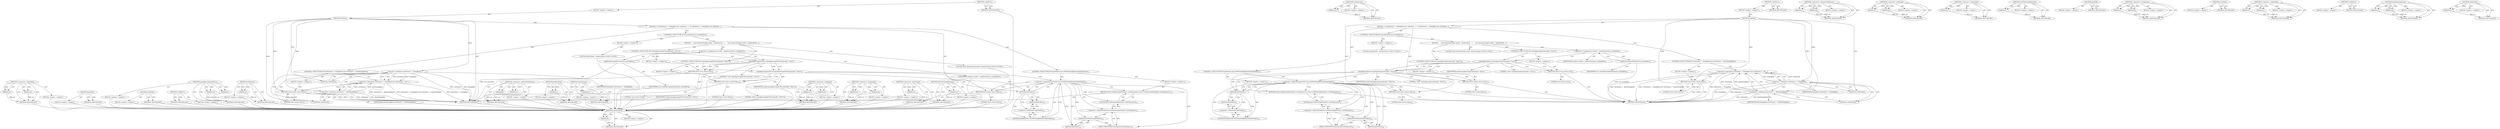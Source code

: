 digraph "toElement" {
vulnerable_102 [label=<(METHOD,getAttribute)>];
vulnerable_103 [label=<(PARAM,p1)>];
vulnerable_104 [label=<(BLOCK,&lt;empty&gt;,&lt;empty&gt;)>];
vulnerable_105 [label=<(METHOD_RETURN,ANY)>];
vulnerable_122 [label=<(METHOD,isInTopLayer)>];
vulnerable_123 [label=<(PARAM,p1)>];
vulnerable_124 [label=<(BLOCK,&lt;empty&gt;,&lt;empty&gt;)>];
vulnerable_125 [label=<(METHOD_RETURN,ANY)>];
vulnerable_6 [label=<(METHOD,&lt;global&gt;)<SUB>1</SUB>>];
vulnerable_7 [label=<(BLOCK,&lt;empty&gt;,&lt;empty&gt;)<SUB>1</SUB>>];
vulnerable_8 [label=<(METHOD,isModal)<SUB>1</SUB>>];
vulnerable_9 [label=<(BLOCK,{
  if (roleValue() != DialogRole &amp;&amp; roleValue(...,{
  if (roleValue() != DialogRole &amp;&amp; roleValue(...)<SUB>1</SUB>>];
vulnerable_10 [label=<(CONTROL_STRUCTURE,IF,if (roleValue() != DialogRole &amp;&amp; roleValue() != AlertDialogRole))<SUB>2</SUB>>];
vulnerable_11 [label=<(&lt;operator&gt;.logicalAnd,roleValue() != DialogRole &amp;&amp; roleValue() != Ale...)<SUB>2</SUB>>];
vulnerable_12 [label=<(&lt;operator&gt;.notEquals,roleValue() != DialogRole)<SUB>2</SUB>>];
vulnerable_13 [label=<(roleValue,roleValue())<SUB>2</SUB>>];
vulnerable_14 [label=<(IDENTIFIER,DialogRole,roleValue() != DialogRole)<SUB>2</SUB>>];
vulnerable_15 [label=<(&lt;operator&gt;.notEquals,roleValue() != AlertDialogRole)<SUB>2</SUB>>];
vulnerable_16 [label=<(roleValue,roleValue())<SUB>2</SUB>>];
vulnerable_17 [label=<(IDENTIFIER,AlertDialogRole,roleValue() != AlertDialogRole)<SUB>2</SUB>>];
vulnerable_18 [label=<(BLOCK,&lt;empty&gt;,&lt;empty&gt;)<SUB>3</SUB>>];
vulnerable_19 [label=<(RETURN,return false;,return false;)<SUB>3</SUB>>];
vulnerable_20 [label=<(LITERAL,false,return false;)<SUB>3</SUB>>];
vulnerable_21 [label=<(CONTROL_STRUCTURE,IF,if (hasAttribute(aria_modalAttr)))<SUB>5</SUB>>];
vulnerable_22 [label=<(BLOCK,&lt;empty&gt;,&lt;empty&gt;)<SUB>5</SUB>>];
vulnerable_23 [label="<(LOCAL,hasAttribute : hasAttribute)<SUB>5</SUB>>"];
vulnerable_24 [label=<(BLOCK,{
     const AtomicString&amp; modal = getAttribute...,{
     const AtomicString&amp; modal = getAttribute...)<SUB>5</SUB>>];
vulnerable_25 [label="<(LOCAL,const AtomicString modal: AtomicString)<SUB>6</SUB>>"];
vulnerable_26 [label=<(&lt;operator&gt;.assignment,&amp; modal = getAttribute(aria_modalAttr))<SUB>6</SUB>>];
vulnerable_27 [label=<(IDENTIFIER,modal,&amp; modal = getAttribute(aria_modalAttr))<SUB>6</SUB>>];
vulnerable_28 [label=<(getAttribute,getAttribute(aria_modalAttr))<SUB>6</SUB>>];
vulnerable_29 [label=<(IDENTIFIER,aria_modalAttr,getAttribute(aria_modalAttr))<SUB>6</SUB>>];
vulnerable_30 [label=<(CONTROL_STRUCTURE,IF,if (equalIgnoringCase(modal, &quot;true&quot;)))<SUB>7</SUB>>];
vulnerable_31 [label=<(equalIgnoringCase,equalIgnoringCase(modal, &quot;true&quot;))<SUB>7</SUB>>];
vulnerable_32 [label=<(IDENTIFIER,modal,equalIgnoringCase(modal, &quot;true&quot;))<SUB>7</SUB>>];
vulnerable_33 [label=<(LITERAL,&quot;true&quot;,equalIgnoringCase(modal, &quot;true&quot;))<SUB>7</SUB>>];
vulnerable_34 [label=<(BLOCK,&lt;empty&gt;,&lt;empty&gt;)<SUB>8</SUB>>];
vulnerable_35 [label=<(RETURN,return true;,return true;)<SUB>8</SUB>>];
vulnerable_36 [label=<(LITERAL,true,return true;)<SUB>8</SUB>>];
vulnerable_37 [label=<(CONTROL_STRUCTURE,IF,if (equalIgnoringCase(modal, &quot;false&quot;)))<SUB>9</SUB>>];
vulnerable_38 [label=<(equalIgnoringCase,equalIgnoringCase(modal, &quot;false&quot;))<SUB>9</SUB>>];
vulnerable_39 [label=<(IDENTIFIER,modal,equalIgnoringCase(modal, &quot;false&quot;))<SUB>9</SUB>>];
vulnerable_40 [label=<(LITERAL,&quot;false&quot;,equalIgnoringCase(modal, &quot;false&quot;))<SUB>9</SUB>>];
vulnerable_41 [label=<(BLOCK,&lt;empty&gt;,&lt;empty&gt;)<SUB>10</SUB>>];
vulnerable_42 [label=<(RETURN,return false;,return false;)<SUB>10</SUB>>];
vulnerable_43 [label=<(LITERAL,false,return false;)<SUB>10</SUB>>];
vulnerable_44 [label=<(CONTROL_STRUCTURE,IF,if (getNode() &amp;&amp; isHTMLDialogElement(*getNode())))<SUB>13</SUB>>];
vulnerable_45 [label=<(&lt;operator&gt;.logicalAnd,getNode() &amp;&amp; isHTMLDialogElement(*getNode()))<SUB>13</SUB>>];
vulnerable_46 [label=<(getNode,getNode())<SUB>13</SUB>>];
vulnerable_47 [label=<(isHTMLDialogElement,isHTMLDialogElement(*getNode()))<SUB>13</SUB>>];
vulnerable_48 [label=<(&lt;operator&gt;.indirection,*getNode())<SUB>13</SUB>>];
vulnerable_49 [label=<(getNode,getNode())<SUB>13</SUB>>];
vulnerable_50 [label=<(BLOCK,&lt;empty&gt;,&lt;empty&gt;)<SUB>14</SUB>>];
vulnerable_51 [label=<(RETURN,return toElement(getNode())-&gt;isInTopLayer();,return toElement(getNode())-&gt;isInTopLayer();)<SUB>14</SUB>>];
vulnerable_52 [label=<(isInTopLayer,toElement(getNode())-&gt;isInTopLayer())<SUB>14</SUB>>];
vulnerable_53 [label=<(&lt;operator&gt;.indirectFieldAccess,toElement(getNode())-&gt;isInTopLayer)<SUB>14</SUB>>];
vulnerable_54 [label=<(toElement,toElement(getNode()))<SUB>14</SUB>>];
vulnerable_55 [label=<(getNode,getNode())<SUB>14</SUB>>];
vulnerable_56 [label=<(FIELD_IDENTIFIER,isInTopLayer,isInTopLayer)<SUB>14</SUB>>];
vulnerable_57 [label=<(RETURN,return false;,return false;)<SUB>16</SUB>>];
vulnerable_58 [label=<(LITERAL,false,return false;)<SUB>16</SUB>>];
vulnerable_59 [label=<(METHOD_RETURN,bool)<SUB>1</SUB>>];
vulnerable_61 [label=<(METHOD_RETURN,ANY)<SUB>1</SUB>>];
vulnerable_126 [label=<(METHOD,&lt;operator&gt;.indirectFieldAccess)>];
vulnerable_127 [label=<(PARAM,p1)>];
vulnerable_128 [label=<(PARAM,p2)>];
vulnerable_129 [label=<(BLOCK,&lt;empty&gt;,&lt;empty&gt;)>];
vulnerable_130 [label=<(METHOD_RETURN,ANY)>];
vulnerable_89 [label=<(METHOD,&lt;operator&gt;.notEquals)>];
vulnerable_90 [label=<(PARAM,p1)>];
vulnerable_91 [label=<(PARAM,p2)>];
vulnerable_92 [label=<(BLOCK,&lt;empty&gt;,&lt;empty&gt;)>];
vulnerable_93 [label=<(METHOD_RETURN,ANY)>];
vulnerable_118 [label=<(METHOD,&lt;operator&gt;.indirection)>];
vulnerable_119 [label=<(PARAM,p1)>];
vulnerable_120 [label=<(BLOCK,&lt;empty&gt;,&lt;empty&gt;)>];
vulnerable_121 [label=<(METHOD_RETURN,ANY)>];
vulnerable_114 [label=<(METHOD,isHTMLDialogElement)>];
vulnerable_115 [label=<(PARAM,p1)>];
vulnerable_116 [label=<(BLOCK,&lt;empty&gt;,&lt;empty&gt;)>];
vulnerable_117 [label=<(METHOD_RETURN,ANY)>];
vulnerable_111 [label=<(METHOD,getNode)>];
vulnerable_112 [label=<(BLOCK,&lt;empty&gt;,&lt;empty&gt;)>];
vulnerable_113 [label=<(METHOD_RETURN,ANY)>];
vulnerable_97 [label=<(METHOD,&lt;operator&gt;.assignment)>];
vulnerable_98 [label=<(PARAM,p1)>];
vulnerable_99 [label=<(PARAM,p2)>];
vulnerable_100 [label=<(BLOCK,&lt;empty&gt;,&lt;empty&gt;)>];
vulnerable_101 [label=<(METHOD_RETURN,ANY)>];
vulnerable_94 [label=<(METHOD,roleValue)>];
vulnerable_95 [label=<(BLOCK,&lt;empty&gt;,&lt;empty&gt;)>];
vulnerable_96 [label=<(METHOD_RETURN,ANY)>];
vulnerable_84 [label=<(METHOD,&lt;operator&gt;.logicalAnd)>];
vulnerable_85 [label=<(PARAM,p1)>];
vulnerable_86 [label=<(PARAM,p2)>];
vulnerable_87 [label=<(BLOCK,&lt;empty&gt;,&lt;empty&gt;)>];
vulnerable_88 [label=<(METHOD_RETURN,ANY)>];
vulnerable_78 [label=<(METHOD,&lt;global&gt;)<SUB>1</SUB>>];
vulnerable_79 [label=<(BLOCK,&lt;empty&gt;,&lt;empty&gt;)>];
vulnerable_80 [label=<(METHOD_RETURN,ANY)>];
vulnerable_106 [label=<(METHOD,equalIgnoringCase)>];
vulnerable_107 [label=<(PARAM,p1)>];
vulnerable_108 [label=<(PARAM,p2)>];
vulnerable_109 [label=<(BLOCK,&lt;empty&gt;,&lt;empty&gt;)>];
vulnerable_110 [label=<(METHOD_RETURN,ANY)>];
vulnerable_131 [label=<(METHOD,toElement)>];
vulnerable_132 [label=<(PARAM,p1)>];
vulnerable_133 [label=<(BLOCK,&lt;empty&gt;,&lt;empty&gt;)>];
vulnerable_134 [label=<(METHOD_RETURN,ANY)>];
fixed_102 [label=<(METHOD,getAttribute)>];
fixed_103 [label=<(PARAM,p1)>];
fixed_104 [label=<(BLOCK,&lt;empty&gt;,&lt;empty&gt;)>];
fixed_105 [label=<(METHOD_RETURN,ANY)>];
fixed_122 [label=<(METHOD,isInTopLayer)>];
fixed_123 [label=<(PARAM,p1)>];
fixed_124 [label=<(BLOCK,&lt;empty&gt;,&lt;empty&gt;)>];
fixed_125 [label=<(METHOD_RETURN,ANY)>];
fixed_6 [label=<(METHOD,&lt;global&gt;)<SUB>1</SUB>>];
fixed_7 [label=<(BLOCK,&lt;empty&gt;,&lt;empty&gt;)<SUB>1</SUB>>];
fixed_8 [label=<(METHOD,isModal)<SUB>1</SUB>>];
fixed_9 [label=<(BLOCK,{
  if (roleValue() != DialogRole &amp;&amp; roleValue(...,{
  if (roleValue() != DialogRole &amp;&amp; roleValue(...)<SUB>1</SUB>>];
fixed_10 [label=<(CONTROL_STRUCTURE,IF,if (roleValue() != DialogRole &amp;&amp; roleValue() != AlertDialogRole))<SUB>2</SUB>>];
fixed_11 [label=<(&lt;operator&gt;.logicalAnd,roleValue() != DialogRole &amp;&amp; roleValue() != Ale...)<SUB>2</SUB>>];
fixed_12 [label=<(&lt;operator&gt;.notEquals,roleValue() != DialogRole)<SUB>2</SUB>>];
fixed_13 [label=<(roleValue,roleValue())<SUB>2</SUB>>];
fixed_14 [label=<(IDENTIFIER,DialogRole,roleValue() != DialogRole)<SUB>2</SUB>>];
fixed_15 [label=<(&lt;operator&gt;.notEquals,roleValue() != AlertDialogRole)<SUB>2</SUB>>];
fixed_16 [label=<(roleValue,roleValue())<SUB>2</SUB>>];
fixed_17 [label=<(IDENTIFIER,AlertDialogRole,roleValue() != AlertDialogRole)<SUB>2</SUB>>];
fixed_18 [label=<(BLOCK,&lt;empty&gt;,&lt;empty&gt;)<SUB>3</SUB>>];
fixed_19 [label=<(RETURN,return false;,return false;)<SUB>3</SUB>>];
fixed_20 [label=<(LITERAL,false,return false;)<SUB>3</SUB>>];
fixed_21 [label=<(CONTROL_STRUCTURE,IF,if (hasAttribute(aria_modalAttr)))<SUB>5</SUB>>];
fixed_22 [label=<(BLOCK,&lt;empty&gt;,&lt;empty&gt;)<SUB>5</SUB>>];
fixed_23 [label="<(LOCAL,hasAttribute : hasAttribute)<SUB>5</SUB>>"];
fixed_24 [label=<(BLOCK,{
     const AtomicString&amp; modal = getAttribute...,{
     const AtomicString&amp; modal = getAttribute...)<SUB>5</SUB>>];
fixed_25 [label="<(LOCAL,const AtomicString modal: AtomicString)<SUB>6</SUB>>"];
fixed_26 [label=<(&lt;operator&gt;.assignment,&amp; modal = getAttribute(aria_modalAttr))<SUB>6</SUB>>];
fixed_27 [label=<(IDENTIFIER,modal,&amp; modal = getAttribute(aria_modalAttr))<SUB>6</SUB>>];
fixed_28 [label=<(getAttribute,getAttribute(aria_modalAttr))<SUB>6</SUB>>];
fixed_29 [label=<(IDENTIFIER,aria_modalAttr,getAttribute(aria_modalAttr))<SUB>6</SUB>>];
fixed_30 [label=<(CONTROL_STRUCTURE,IF,if (equalIgnoringASCIICase(modal, &quot;true&quot;)))<SUB>7</SUB>>];
fixed_31 [label=<(equalIgnoringASCIICase,equalIgnoringASCIICase(modal, &quot;true&quot;))<SUB>7</SUB>>];
fixed_32 [label=<(IDENTIFIER,modal,equalIgnoringASCIICase(modal, &quot;true&quot;))<SUB>7</SUB>>];
fixed_33 [label=<(LITERAL,&quot;true&quot;,equalIgnoringASCIICase(modal, &quot;true&quot;))<SUB>7</SUB>>];
fixed_34 [label=<(BLOCK,&lt;empty&gt;,&lt;empty&gt;)<SUB>8</SUB>>];
fixed_35 [label=<(RETURN,return true;,return true;)<SUB>8</SUB>>];
fixed_36 [label=<(LITERAL,true,return true;)<SUB>8</SUB>>];
fixed_37 [label=<(CONTROL_STRUCTURE,IF,if (equalIgnoringASCIICase(modal, &quot;false&quot;)))<SUB>9</SUB>>];
fixed_38 [label=<(equalIgnoringASCIICase,equalIgnoringASCIICase(modal, &quot;false&quot;))<SUB>9</SUB>>];
fixed_39 [label=<(IDENTIFIER,modal,equalIgnoringASCIICase(modal, &quot;false&quot;))<SUB>9</SUB>>];
fixed_40 [label=<(LITERAL,&quot;false&quot;,equalIgnoringASCIICase(modal, &quot;false&quot;))<SUB>9</SUB>>];
fixed_41 [label=<(BLOCK,&lt;empty&gt;,&lt;empty&gt;)<SUB>10</SUB>>];
fixed_42 [label=<(RETURN,return false;,return false;)<SUB>10</SUB>>];
fixed_43 [label=<(LITERAL,false,return false;)<SUB>10</SUB>>];
fixed_44 [label=<(CONTROL_STRUCTURE,IF,if (getNode() &amp;&amp; isHTMLDialogElement(*getNode())))<SUB>13</SUB>>];
fixed_45 [label=<(&lt;operator&gt;.logicalAnd,getNode() &amp;&amp; isHTMLDialogElement(*getNode()))<SUB>13</SUB>>];
fixed_46 [label=<(getNode,getNode())<SUB>13</SUB>>];
fixed_47 [label=<(isHTMLDialogElement,isHTMLDialogElement(*getNode()))<SUB>13</SUB>>];
fixed_48 [label=<(&lt;operator&gt;.indirection,*getNode())<SUB>13</SUB>>];
fixed_49 [label=<(getNode,getNode())<SUB>13</SUB>>];
fixed_50 [label=<(BLOCK,&lt;empty&gt;,&lt;empty&gt;)<SUB>14</SUB>>];
fixed_51 [label=<(RETURN,return toElement(getNode())-&gt;isInTopLayer();,return toElement(getNode())-&gt;isInTopLayer();)<SUB>14</SUB>>];
fixed_52 [label=<(isInTopLayer,toElement(getNode())-&gt;isInTopLayer())<SUB>14</SUB>>];
fixed_53 [label=<(&lt;operator&gt;.indirectFieldAccess,toElement(getNode())-&gt;isInTopLayer)<SUB>14</SUB>>];
fixed_54 [label=<(toElement,toElement(getNode()))<SUB>14</SUB>>];
fixed_55 [label=<(getNode,getNode())<SUB>14</SUB>>];
fixed_56 [label=<(FIELD_IDENTIFIER,isInTopLayer,isInTopLayer)<SUB>14</SUB>>];
fixed_57 [label=<(RETURN,return false;,return false;)<SUB>16</SUB>>];
fixed_58 [label=<(LITERAL,false,return false;)<SUB>16</SUB>>];
fixed_59 [label=<(METHOD_RETURN,bool)<SUB>1</SUB>>];
fixed_61 [label=<(METHOD_RETURN,ANY)<SUB>1</SUB>>];
fixed_126 [label=<(METHOD,&lt;operator&gt;.indirectFieldAccess)>];
fixed_127 [label=<(PARAM,p1)>];
fixed_128 [label=<(PARAM,p2)>];
fixed_129 [label=<(BLOCK,&lt;empty&gt;,&lt;empty&gt;)>];
fixed_130 [label=<(METHOD_RETURN,ANY)>];
fixed_89 [label=<(METHOD,&lt;operator&gt;.notEquals)>];
fixed_90 [label=<(PARAM,p1)>];
fixed_91 [label=<(PARAM,p2)>];
fixed_92 [label=<(BLOCK,&lt;empty&gt;,&lt;empty&gt;)>];
fixed_93 [label=<(METHOD_RETURN,ANY)>];
fixed_118 [label=<(METHOD,&lt;operator&gt;.indirection)>];
fixed_119 [label=<(PARAM,p1)>];
fixed_120 [label=<(BLOCK,&lt;empty&gt;,&lt;empty&gt;)>];
fixed_121 [label=<(METHOD_RETURN,ANY)>];
fixed_114 [label=<(METHOD,isHTMLDialogElement)>];
fixed_115 [label=<(PARAM,p1)>];
fixed_116 [label=<(BLOCK,&lt;empty&gt;,&lt;empty&gt;)>];
fixed_117 [label=<(METHOD_RETURN,ANY)>];
fixed_111 [label=<(METHOD,getNode)>];
fixed_112 [label=<(BLOCK,&lt;empty&gt;,&lt;empty&gt;)>];
fixed_113 [label=<(METHOD_RETURN,ANY)>];
fixed_97 [label=<(METHOD,&lt;operator&gt;.assignment)>];
fixed_98 [label=<(PARAM,p1)>];
fixed_99 [label=<(PARAM,p2)>];
fixed_100 [label=<(BLOCK,&lt;empty&gt;,&lt;empty&gt;)>];
fixed_101 [label=<(METHOD_RETURN,ANY)>];
fixed_94 [label=<(METHOD,roleValue)>];
fixed_95 [label=<(BLOCK,&lt;empty&gt;,&lt;empty&gt;)>];
fixed_96 [label=<(METHOD_RETURN,ANY)>];
fixed_84 [label=<(METHOD,&lt;operator&gt;.logicalAnd)>];
fixed_85 [label=<(PARAM,p1)>];
fixed_86 [label=<(PARAM,p2)>];
fixed_87 [label=<(BLOCK,&lt;empty&gt;,&lt;empty&gt;)>];
fixed_88 [label=<(METHOD_RETURN,ANY)>];
fixed_78 [label=<(METHOD,&lt;global&gt;)<SUB>1</SUB>>];
fixed_79 [label=<(BLOCK,&lt;empty&gt;,&lt;empty&gt;)>];
fixed_80 [label=<(METHOD_RETURN,ANY)>];
fixed_106 [label=<(METHOD,equalIgnoringASCIICase)>];
fixed_107 [label=<(PARAM,p1)>];
fixed_108 [label=<(PARAM,p2)>];
fixed_109 [label=<(BLOCK,&lt;empty&gt;,&lt;empty&gt;)>];
fixed_110 [label=<(METHOD_RETURN,ANY)>];
fixed_131 [label=<(METHOD,toElement)>];
fixed_132 [label=<(PARAM,p1)>];
fixed_133 [label=<(BLOCK,&lt;empty&gt;,&lt;empty&gt;)>];
fixed_134 [label=<(METHOD_RETURN,ANY)>];
vulnerable_102 -> vulnerable_103  [key=0, label="AST: "];
vulnerable_102 -> vulnerable_103  [key=1, label="DDG: "];
vulnerable_102 -> vulnerable_104  [key=0, label="AST: "];
vulnerable_102 -> vulnerable_105  [key=0, label="AST: "];
vulnerable_102 -> vulnerable_105  [key=1, label="CFG: "];
vulnerable_103 -> vulnerable_105  [key=0, label="DDG: p1"];
vulnerable_122 -> vulnerable_123  [key=0, label="AST: "];
vulnerable_122 -> vulnerable_123  [key=1, label="DDG: "];
vulnerable_122 -> vulnerable_124  [key=0, label="AST: "];
vulnerable_122 -> vulnerable_125  [key=0, label="AST: "];
vulnerable_122 -> vulnerable_125  [key=1, label="CFG: "];
vulnerable_123 -> vulnerable_125  [key=0, label="DDG: p1"];
vulnerable_6 -> vulnerable_7  [key=0, label="AST: "];
vulnerable_6 -> vulnerable_61  [key=0, label="AST: "];
vulnerable_6 -> vulnerable_61  [key=1, label="CFG: "];
vulnerable_7 -> vulnerable_8  [key=0, label="AST: "];
vulnerable_8 -> vulnerable_9  [key=0, label="AST: "];
vulnerable_8 -> vulnerable_59  [key=0, label="AST: "];
vulnerable_8 -> vulnerable_13  [key=0, label="CFG: "];
vulnerable_8 -> vulnerable_19  [key=0, label="DDG: "];
vulnerable_8 -> vulnerable_12  [key=0, label="DDG: "];
vulnerable_8 -> vulnerable_15  [key=0, label="DDG: "];
vulnerable_8 -> vulnerable_20  [key=0, label="DDG: "];
vulnerable_9 -> vulnerable_10  [key=0, label="AST: "];
vulnerable_9 -> vulnerable_21  [key=0, label="AST: "];
vulnerable_9 -> vulnerable_44  [key=0, label="AST: "];
vulnerable_9 -> vulnerable_57  [key=0, label="AST: "];
vulnerable_10 -> vulnerable_11  [key=0, label="AST: "];
vulnerable_10 -> vulnerable_18  [key=0, label="AST: "];
vulnerable_11 -> vulnerable_12  [key=0, label="AST: "];
vulnerable_11 -> vulnerable_15  [key=0, label="AST: "];
vulnerable_11 -> vulnerable_19  [key=0, label="CFG: "];
vulnerable_11 -> vulnerable_59  [key=0, label="DDG: roleValue() != DialogRole"];
vulnerable_11 -> vulnerable_59  [key=1, label="DDG: roleValue() != AlertDialogRole"];
vulnerable_11 -> vulnerable_59  [key=2, label="DDG: roleValue() != DialogRole &amp;&amp; roleValue() != AlertDialogRole"];
vulnerable_12 -> vulnerable_13  [key=0, label="AST: "];
vulnerable_12 -> vulnerable_14  [key=0, label="AST: "];
vulnerable_12 -> vulnerable_16  [key=0, label="CFG: "];
vulnerable_12 -> vulnerable_16  [key=1, label="CDG: "];
vulnerable_12 -> vulnerable_11  [key=0, label="CFG: "];
vulnerable_12 -> vulnerable_11  [key=1, label="DDG: roleValue()"];
vulnerable_12 -> vulnerable_11  [key=2, label="DDG: DialogRole"];
vulnerable_12 -> vulnerable_59  [key=0, label="DDG: roleValue()"];
vulnerable_12 -> vulnerable_59  [key=1, label="DDG: DialogRole"];
vulnerable_12 -> vulnerable_15  [key=0, label="CDG: "];
vulnerable_13 -> vulnerable_12  [key=0, label="CFG: "];
vulnerable_15 -> vulnerable_16  [key=0, label="AST: "];
vulnerable_15 -> vulnerable_17  [key=0, label="AST: "];
vulnerable_15 -> vulnerable_11  [key=0, label="CFG: "];
vulnerable_15 -> vulnerable_11  [key=1, label="DDG: roleValue()"];
vulnerable_15 -> vulnerable_11  [key=2, label="DDG: AlertDialogRole"];
vulnerable_15 -> vulnerable_59  [key=0, label="DDG: roleValue()"];
vulnerable_15 -> vulnerable_59  [key=1, label="DDG: AlertDialogRole"];
vulnerable_16 -> vulnerable_15  [key=0, label="CFG: "];
vulnerable_18 -> vulnerable_19  [key=0, label="AST: "];
vulnerable_19 -> vulnerable_20  [key=0, label="AST: "];
vulnerable_19 -> vulnerable_59  [key=0, label="CFG: "];
vulnerable_19 -> vulnerable_59  [key=1, label="DDG: &lt;RET&gt;"];
vulnerable_20 -> vulnerable_19  [key=0, label="DDG: false"];
vulnerable_21 -> vulnerable_22  [key=0, label="AST: "];
vulnerable_21 -> vulnerable_24  [key=0, label="AST: "];
vulnerable_22 -> vulnerable_23  [key=0, label="AST: "];
vulnerable_24 -> vulnerable_25  [key=0, label="AST: "];
vulnerable_24 -> vulnerable_26  [key=0, label="AST: "];
vulnerable_24 -> vulnerable_30  [key=0, label="AST: "];
vulnerable_24 -> vulnerable_37  [key=0, label="AST: "];
vulnerable_26 -> vulnerable_27  [key=0, label="AST: "];
vulnerable_26 -> vulnerable_28  [key=0, label="AST: "];
vulnerable_26 -> vulnerable_31  [key=0, label="CFG: "];
vulnerable_28 -> vulnerable_29  [key=0, label="AST: "];
vulnerable_28 -> vulnerable_26  [key=0, label="CFG: "];
vulnerable_28 -> vulnerable_59  [key=0, label="DDG: aria_modalAttr"];
vulnerable_30 -> vulnerable_31  [key=0, label="AST: "];
vulnerable_30 -> vulnerable_34  [key=0, label="AST: "];
vulnerable_31 -> vulnerable_32  [key=0, label="AST: "];
vulnerable_31 -> vulnerable_33  [key=0, label="AST: "];
vulnerable_31 -> vulnerable_35  [key=0, label="CFG: "];
vulnerable_31 -> vulnerable_35  [key=1, label="CDG: "];
vulnerable_31 -> vulnerable_38  [key=0, label="CFG: "];
vulnerable_31 -> vulnerable_38  [key=1, label="CDG: "];
vulnerable_34 -> vulnerable_35  [key=0, label="AST: "];
vulnerable_35 -> vulnerable_36  [key=0, label="AST: "];
vulnerable_35 -> vulnerable_59  [key=0, label="CFG: "];
vulnerable_37 -> vulnerable_38  [key=0, label="AST: "];
vulnerable_37 -> vulnerable_41  [key=0, label="AST: "];
vulnerable_38 -> vulnerable_39  [key=0, label="AST: "];
vulnerable_38 -> vulnerable_40  [key=0, label="AST: "];
vulnerable_38 -> vulnerable_46  [key=0, label="CFG: "];
vulnerable_38 -> vulnerable_46  [key=1, label="CDG: "];
vulnerable_38 -> vulnerable_42  [key=0, label="CFG: "];
vulnerable_38 -> vulnerable_42  [key=1, label="CDG: "];
vulnerable_38 -> vulnerable_45  [key=0, label="CDG: "];
vulnerable_41 -> vulnerable_42  [key=0, label="AST: "];
vulnerable_42 -> vulnerable_43  [key=0, label="AST: "];
vulnerable_42 -> vulnerable_59  [key=0, label="CFG: "];
vulnerable_44 -> vulnerable_45  [key=0, label="AST: "];
vulnerable_44 -> vulnerable_50  [key=0, label="AST: "];
vulnerable_45 -> vulnerable_46  [key=0, label="AST: "];
vulnerable_45 -> vulnerable_47  [key=0, label="AST: "];
vulnerable_45 -> vulnerable_55  [key=0, label="CFG: "];
vulnerable_45 -> vulnerable_55  [key=1, label="CDG: "];
vulnerable_45 -> vulnerable_57  [key=0, label="CFG: "];
vulnerable_45 -> vulnerable_57  [key=1, label="CDG: "];
vulnerable_45 -> vulnerable_51  [key=0, label="CDG: "];
vulnerable_45 -> vulnerable_52  [key=0, label="CDG: "];
vulnerable_45 -> vulnerable_53  [key=0, label="CDG: "];
vulnerable_45 -> vulnerable_56  [key=0, label="CDG: "];
vulnerable_45 -> vulnerable_54  [key=0, label="CDG: "];
vulnerable_46 -> vulnerable_49  [key=0, label="CFG: "];
vulnerable_46 -> vulnerable_49  [key=1, label="CDG: "];
vulnerable_46 -> vulnerable_45  [key=0, label="CFG: "];
vulnerable_46 -> vulnerable_47  [key=0, label="CDG: "];
vulnerable_46 -> vulnerable_48  [key=0, label="CDG: "];
vulnerable_47 -> vulnerable_48  [key=0, label="AST: "];
vulnerable_47 -> vulnerable_45  [key=0, label="CFG: "];
vulnerable_48 -> vulnerable_49  [key=0, label="AST: "];
vulnerable_48 -> vulnerable_47  [key=0, label="CFG: "];
vulnerable_49 -> vulnerable_48  [key=0, label="CFG: "];
vulnerable_50 -> vulnerable_51  [key=0, label="AST: "];
vulnerable_51 -> vulnerable_52  [key=0, label="AST: "];
vulnerable_51 -> vulnerable_59  [key=0, label="CFG: "];
vulnerable_52 -> vulnerable_53  [key=0, label="AST: "];
vulnerable_52 -> vulnerable_51  [key=0, label="CFG: "];
vulnerable_53 -> vulnerable_54  [key=0, label="AST: "];
vulnerable_53 -> vulnerable_56  [key=0, label="AST: "];
vulnerable_53 -> vulnerable_52  [key=0, label="CFG: "];
vulnerable_54 -> vulnerable_55  [key=0, label="AST: "];
vulnerable_54 -> vulnerable_56  [key=0, label="CFG: "];
vulnerable_55 -> vulnerable_54  [key=0, label="CFG: "];
vulnerable_56 -> vulnerable_53  [key=0, label="CFG: "];
vulnerable_57 -> vulnerable_58  [key=0, label="AST: "];
vulnerable_57 -> vulnerable_59  [key=0, label="CFG: "];
vulnerable_126 -> vulnerable_127  [key=0, label="AST: "];
vulnerable_126 -> vulnerable_127  [key=1, label="DDG: "];
vulnerable_126 -> vulnerable_129  [key=0, label="AST: "];
vulnerable_126 -> vulnerable_128  [key=0, label="AST: "];
vulnerable_126 -> vulnerable_128  [key=1, label="DDG: "];
vulnerable_126 -> vulnerable_130  [key=0, label="AST: "];
vulnerable_126 -> vulnerable_130  [key=1, label="CFG: "];
vulnerable_127 -> vulnerable_130  [key=0, label="DDG: p1"];
vulnerable_128 -> vulnerable_130  [key=0, label="DDG: p2"];
vulnerable_89 -> vulnerable_90  [key=0, label="AST: "];
vulnerable_89 -> vulnerable_90  [key=1, label="DDG: "];
vulnerable_89 -> vulnerable_92  [key=0, label="AST: "];
vulnerable_89 -> vulnerable_91  [key=0, label="AST: "];
vulnerable_89 -> vulnerable_91  [key=1, label="DDG: "];
vulnerable_89 -> vulnerable_93  [key=0, label="AST: "];
vulnerable_89 -> vulnerable_93  [key=1, label="CFG: "];
vulnerable_90 -> vulnerable_93  [key=0, label="DDG: p1"];
vulnerable_91 -> vulnerable_93  [key=0, label="DDG: p2"];
vulnerable_118 -> vulnerable_119  [key=0, label="AST: "];
vulnerable_118 -> vulnerable_119  [key=1, label="DDG: "];
vulnerable_118 -> vulnerable_120  [key=0, label="AST: "];
vulnerable_118 -> vulnerable_121  [key=0, label="AST: "];
vulnerable_118 -> vulnerable_121  [key=1, label="CFG: "];
vulnerable_119 -> vulnerable_121  [key=0, label="DDG: p1"];
vulnerable_114 -> vulnerable_115  [key=0, label="AST: "];
vulnerable_114 -> vulnerable_115  [key=1, label="DDG: "];
vulnerable_114 -> vulnerable_116  [key=0, label="AST: "];
vulnerable_114 -> vulnerable_117  [key=0, label="AST: "];
vulnerable_114 -> vulnerable_117  [key=1, label="CFG: "];
vulnerable_115 -> vulnerable_117  [key=0, label="DDG: p1"];
vulnerable_111 -> vulnerable_112  [key=0, label="AST: "];
vulnerable_111 -> vulnerable_113  [key=0, label="AST: "];
vulnerable_111 -> vulnerable_113  [key=1, label="CFG: "];
vulnerable_97 -> vulnerable_98  [key=0, label="AST: "];
vulnerable_97 -> vulnerable_98  [key=1, label="DDG: "];
vulnerable_97 -> vulnerable_100  [key=0, label="AST: "];
vulnerable_97 -> vulnerable_99  [key=0, label="AST: "];
vulnerable_97 -> vulnerable_99  [key=1, label="DDG: "];
vulnerable_97 -> vulnerable_101  [key=0, label="AST: "];
vulnerable_97 -> vulnerable_101  [key=1, label="CFG: "];
vulnerable_98 -> vulnerable_101  [key=0, label="DDG: p1"];
vulnerable_99 -> vulnerable_101  [key=0, label="DDG: p2"];
vulnerable_94 -> vulnerable_95  [key=0, label="AST: "];
vulnerable_94 -> vulnerable_96  [key=0, label="AST: "];
vulnerable_94 -> vulnerable_96  [key=1, label="CFG: "];
vulnerable_84 -> vulnerable_85  [key=0, label="AST: "];
vulnerable_84 -> vulnerable_85  [key=1, label="DDG: "];
vulnerable_84 -> vulnerable_87  [key=0, label="AST: "];
vulnerable_84 -> vulnerable_86  [key=0, label="AST: "];
vulnerable_84 -> vulnerable_86  [key=1, label="DDG: "];
vulnerable_84 -> vulnerable_88  [key=0, label="AST: "];
vulnerable_84 -> vulnerable_88  [key=1, label="CFG: "];
vulnerable_85 -> vulnerable_88  [key=0, label="DDG: p1"];
vulnerable_86 -> vulnerable_88  [key=0, label="DDG: p2"];
vulnerable_78 -> vulnerable_79  [key=0, label="AST: "];
vulnerable_78 -> vulnerable_80  [key=0, label="AST: "];
vulnerable_78 -> vulnerable_80  [key=1, label="CFG: "];
vulnerable_106 -> vulnerable_107  [key=0, label="AST: "];
vulnerable_106 -> vulnerable_107  [key=1, label="DDG: "];
vulnerable_106 -> vulnerable_109  [key=0, label="AST: "];
vulnerable_106 -> vulnerable_108  [key=0, label="AST: "];
vulnerable_106 -> vulnerable_108  [key=1, label="DDG: "];
vulnerable_106 -> vulnerable_110  [key=0, label="AST: "];
vulnerable_106 -> vulnerable_110  [key=1, label="CFG: "];
vulnerable_107 -> vulnerable_110  [key=0, label="DDG: p1"];
vulnerable_108 -> vulnerable_110  [key=0, label="DDG: p2"];
vulnerable_131 -> vulnerable_132  [key=0, label="AST: "];
vulnerable_131 -> vulnerable_132  [key=1, label="DDG: "];
vulnerable_131 -> vulnerable_133  [key=0, label="AST: "];
vulnerable_131 -> vulnerable_134  [key=0, label="AST: "];
vulnerable_131 -> vulnerable_134  [key=1, label="CFG: "];
vulnerable_132 -> vulnerable_134  [key=0, label="DDG: p1"];
fixed_102 -> fixed_103  [key=0, label="AST: "];
fixed_102 -> fixed_103  [key=1, label="DDG: "];
fixed_102 -> fixed_104  [key=0, label="AST: "];
fixed_102 -> fixed_105  [key=0, label="AST: "];
fixed_102 -> fixed_105  [key=1, label="CFG: "];
fixed_103 -> fixed_105  [key=0, label="DDG: p1"];
fixed_104 -> vulnerable_102  [key=0];
fixed_105 -> vulnerable_102  [key=0];
fixed_122 -> fixed_123  [key=0, label="AST: "];
fixed_122 -> fixed_123  [key=1, label="DDG: "];
fixed_122 -> fixed_124  [key=0, label="AST: "];
fixed_122 -> fixed_125  [key=0, label="AST: "];
fixed_122 -> fixed_125  [key=1, label="CFG: "];
fixed_123 -> fixed_125  [key=0, label="DDG: p1"];
fixed_124 -> vulnerable_102  [key=0];
fixed_125 -> vulnerable_102  [key=0];
fixed_6 -> fixed_7  [key=0, label="AST: "];
fixed_6 -> fixed_61  [key=0, label="AST: "];
fixed_6 -> fixed_61  [key=1, label="CFG: "];
fixed_7 -> fixed_8  [key=0, label="AST: "];
fixed_8 -> fixed_9  [key=0, label="AST: "];
fixed_8 -> fixed_59  [key=0, label="AST: "];
fixed_8 -> fixed_13  [key=0, label="CFG: "];
fixed_8 -> fixed_19  [key=0, label="DDG: "];
fixed_8 -> fixed_12  [key=0, label="DDG: "];
fixed_8 -> fixed_15  [key=0, label="DDG: "];
fixed_8 -> fixed_20  [key=0, label="DDG: "];
fixed_9 -> fixed_10  [key=0, label="AST: "];
fixed_9 -> fixed_21  [key=0, label="AST: "];
fixed_9 -> fixed_44  [key=0, label="AST: "];
fixed_9 -> fixed_57  [key=0, label="AST: "];
fixed_10 -> fixed_11  [key=0, label="AST: "];
fixed_10 -> fixed_18  [key=0, label="AST: "];
fixed_11 -> fixed_12  [key=0, label="AST: "];
fixed_11 -> fixed_15  [key=0, label="AST: "];
fixed_11 -> fixed_19  [key=0, label="CFG: "];
fixed_11 -> fixed_59  [key=0, label="DDG: roleValue() != DialogRole"];
fixed_11 -> fixed_59  [key=1, label="DDG: roleValue() != AlertDialogRole"];
fixed_11 -> fixed_59  [key=2, label="DDG: roleValue() != DialogRole &amp;&amp; roleValue() != AlertDialogRole"];
fixed_12 -> fixed_13  [key=0, label="AST: "];
fixed_12 -> fixed_14  [key=0, label="AST: "];
fixed_12 -> fixed_16  [key=0, label="CFG: "];
fixed_12 -> fixed_16  [key=1, label="CDG: "];
fixed_12 -> fixed_11  [key=0, label="CFG: "];
fixed_12 -> fixed_11  [key=1, label="DDG: roleValue()"];
fixed_12 -> fixed_11  [key=2, label="DDG: DialogRole"];
fixed_12 -> fixed_59  [key=0, label="DDG: roleValue()"];
fixed_12 -> fixed_59  [key=1, label="DDG: DialogRole"];
fixed_12 -> fixed_15  [key=0, label="CDG: "];
fixed_13 -> fixed_12  [key=0, label="CFG: "];
fixed_14 -> vulnerable_102  [key=0];
fixed_15 -> fixed_16  [key=0, label="AST: "];
fixed_15 -> fixed_17  [key=0, label="AST: "];
fixed_15 -> fixed_11  [key=0, label="CFG: "];
fixed_15 -> fixed_11  [key=1, label="DDG: roleValue()"];
fixed_15 -> fixed_11  [key=2, label="DDG: AlertDialogRole"];
fixed_15 -> fixed_59  [key=0, label="DDG: roleValue()"];
fixed_15 -> fixed_59  [key=1, label="DDG: AlertDialogRole"];
fixed_16 -> fixed_15  [key=0, label="CFG: "];
fixed_17 -> vulnerable_102  [key=0];
fixed_18 -> fixed_19  [key=0, label="AST: "];
fixed_19 -> fixed_20  [key=0, label="AST: "];
fixed_19 -> fixed_59  [key=0, label="CFG: "];
fixed_19 -> fixed_59  [key=1, label="DDG: &lt;RET&gt;"];
fixed_20 -> fixed_19  [key=0, label="DDG: false"];
fixed_21 -> fixed_22  [key=0, label="AST: "];
fixed_21 -> fixed_24  [key=0, label="AST: "];
fixed_22 -> fixed_23  [key=0, label="AST: "];
fixed_23 -> vulnerable_102  [key=0];
fixed_24 -> fixed_25  [key=0, label="AST: "];
fixed_24 -> fixed_26  [key=0, label="AST: "];
fixed_24 -> fixed_30  [key=0, label="AST: "];
fixed_24 -> fixed_37  [key=0, label="AST: "];
fixed_25 -> vulnerable_102  [key=0];
fixed_26 -> fixed_27  [key=0, label="AST: "];
fixed_26 -> fixed_28  [key=0, label="AST: "];
fixed_26 -> fixed_31  [key=0, label="CFG: "];
fixed_27 -> vulnerable_102  [key=0];
fixed_28 -> fixed_29  [key=0, label="AST: "];
fixed_28 -> fixed_26  [key=0, label="CFG: "];
fixed_28 -> fixed_59  [key=0, label="DDG: aria_modalAttr"];
fixed_29 -> vulnerable_102  [key=0];
fixed_30 -> fixed_31  [key=0, label="AST: "];
fixed_30 -> fixed_34  [key=0, label="AST: "];
fixed_31 -> fixed_32  [key=0, label="AST: "];
fixed_31 -> fixed_33  [key=0, label="AST: "];
fixed_31 -> fixed_35  [key=0, label="CFG: "];
fixed_31 -> fixed_35  [key=1, label="CDG: "];
fixed_31 -> fixed_38  [key=0, label="CFG: "];
fixed_31 -> fixed_38  [key=1, label="CDG: "];
fixed_32 -> vulnerable_102  [key=0];
fixed_33 -> vulnerable_102  [key=0];
fixed_34 -> fixed_35  [key=0, label="AST: "];
fixed_35 -> fixed_36  [key=0, label="AST: "];
fixed_35 -> fixed_59  [key=0, label="CFG: "];
fixed_36 -> vulnerable_102  [key=0];
fixed_37 -> fixed_38  [key=0, label="AST: "];
fixed_37 -> fixed_41  [key=0, label="AST: "];
fixed_38 -> fixed_39  [key=0, label="AST: "];
fixed_38 -> fixed_40  [key=0, label="AST: "];
fixed_38 -> fixed_46  [key=0, label="CFG: "];
fixed_38 -> fixed_46  [key=1, label="CDG: "];
fixed_38 -> fixed_42  [key=0, label="CFG: "];
fixed_38 -> fixed_42  [key=1, label="CDG: "];
fixed_38 -> fixed_45  [key=0, label="CDG: "];
fixed_39 -> vulnerable_102  [key=0];
fixed_40 -> vulnerable_102  [key=0];
fixed_41 -> fixed_42  [key=0, label="AST: "];
fixed_42 -> fixed_43  [key=0, label="AST: "];
fixed_42 -> fixed_59  [key=0, label="CFG: "];
fixed_43 -> vulnerable_102  [key=0];
fixed_44 -> fixed_45  [key=0, label="AST: "];
fixed_44 -> fixed_50  [key=0, label="AST: "];
fixed_45 -> fixed_46  [key=0, label="AST: "];
fixed_45 -> fixed_47  [key=0, label="AST: "];
fixed_45 -> fixed_55  [key=0, label="CFG: "];
fixed_45 -> fixed_55  [key=1, label="CDG: "];
fixed_45 -> fixed_57  [key=0, label="CFG: "];
fixed_45 -> fixed_57  [key=1, label="CDG: "];
fixed_45 -> fixed_51  [key=0, label="CDG: "];
fixed_45 -> fixed_52  [key=0, label="CDG: "];
fixed_45 -> fixed_53  [key=0, label="CDG: "];
fixed_45 -> fixed_56  [key=0, label="CDG: "];
fixed_45 -> fixed_54  [key=0, label="CDG: "];
fixed_46 -> fixed_49  [key=0, label="CFG: "];
fixed_46 -> fixed_49  [key=1, label="CDG: "];
fixed_46 -> fixed_45  [key=0, label="CFG: "];
fixed_46 -> fixed_47  [key=0, label="CDG: "];
fixed_46 -> fixed_48  [key=0, label="CDG: "];
fixed_47 -> fixed_48  [key=0, label="AST: "];
fixed_47 -> fixed_45  [key=0, label="CFG: "];
fixed_48 -> fixed_49  [key=0, label="AST: "];
fixed_48 -> fixed_47  [key=0, label="CFG: "];
fixed_49 -> fixed_48  [key=0, label="CFG: "];
fixed_50 -> fixed_51  [key=0, label="AST: "];
fixed_51 -> fixed_52  [key=0, label="AST: "];
fixed_51 -> fixed_59  [key=0, label="CFG: "];
fixed_52 -> fixed_53  [key=0, label="AST: "];
fixed_52 -> fixed_51  [key=0, label="CFG: "];
fixed_53 -> fixed_54  [key=0, label="AST: "];
fixed_53 -> fixed_56  [key=0, label="AST: "];
fixed_53 -> fixed_52  [key=0, label="CFG: "];
fixed_54 -> fixed_55  [key=0, label="AST: "];
fixed_54 -> fixed_56  [key=0, label="CFG: "];
fixed_55 -> fixed_54  [key=0, label="CFG: "];
fixed_56 -> fixed_53  [key=0, label="CFG: "];
fixed_57 -> fixed_58  [key=0, label="AST: "];
fixed_57 -> fixed_59  [key=0, label="CFG: "];
fixed_58 -> vulnerable_102  [key=0];
fixed_59 -> vulnerable_102  [key=0];
fixed_61 -> vulnerable_102  [key=0];
fixed_126 -> fixed_127  [key=0, label="AST: "];
fixed_126 -> fixed_127  [key=1, label="DDG: "];
fixed_126 -> fixed_129  [key=0, label="AST: "];
fixed_126 -> fixed_128  [key=0, label="AST: "];
fixed_126 -> fixed_128  [key=1, label="DDG: "];
fixed_126 -> fixed_130  [key=0, label="AST: "];
fixed_126 -> fixed_130  [key=1, label="CFG: "];
fixed_127 -> fixed_130  [key=0, label="DDG: p1"];
fixed_128 -> fixed_130  [key=0, label="DDG: p2"];
fixed_129 -> vulnerable_102  [key=0];
fixed_130 -> vulnerable_102  [key=0];
fixed_89 -> fixed_90  [key=0, label="AST: "];
fixed_89 -> fixed_90  [key=1, label="DDG: "];
fixed_89 -> fixed_92  [key=0, label="AST: "];
fixed_89 -> fixed_91  [key=0, label="AST: "];
fixed_89 -> fixed_91  [key=1, label="DDG: "];
fixed_89 -> fixed_93  [key=0, label="AST: "];
fixed_89 -> fixed_93  [key=1, label="CFG: "];
fixed_90 -> fixed_93  [key=0, label="DDG: p1"];
fixed_91 -> fixed_93  [key=0, label="DDG: p2"];
fixed_92 -> vulnerable_102  [key=0];
fixed_93 -> vulnerable_102  [key=0];
fixed_118 -> fixed_119  [key=0, label="AST: "];
fixed_118 -> fixed_119  [key=1, label="DDG: "];
fixed_118 -> fixed_120  [key=0, label="AST: "];
fixed_118 -> fixed_121  [key=0, label="AST: "];
fixed_118 -> fixed_121  [key=1, label="CFG: "];
fixed_119 -> fixed_121  [key=0, label="DDG: p1"];
fixed_120 -> vulnerable_102  [key=0];
fixed_121 -> vulnerable_102  [key=0];
fixed_114 -> fixed_115  [key=0, label="AST: "];
fixed_114 -> fixed_115  [key=1, label="DDG: "];
fixed_114 -> fixed_116  [key=0, label="AST: "];
fixed_114 -> fixed_117  [key=0, label="AST: "];
fixed_114 -> fixed_117  [key=1, label="CFG: "];
fixed_115 -> fixed_117  [key=0, label="DDG: p1"];
fixed_116 -> vulnerable_102  [key=0];
fixed_117 -> vulnerable_102  [key=0];
fixed_111 -> fixed_112  [key=0, label="AST: "];
fixed_111 -> fixed_113  [key=0, label="AST: "];
fixed_111 -> fixed_113  [key=1, label="CFG: "];
fixed_112 -> vulnerable_102  [key=0];
fixed_113 -> vulnerable_102  [key=0];
fixed_97 -> fixed_98  [key=0, label="AST: "];
fixed_97 -> fixed_98  [key=1, label="DDG: "];
fixed_97 -> fixed_100  [key=0, label="AST: "];
fixed_97 -> fixed_99  [key=0, label="AST: "];
fixed_97 -> fixed_99  [key=1, label="DDG: "];
fixed_97 -> fixed_101  [key=0, label="AST: "];
fixed_97 -> fixed_101  [key=1, label="CFG: "];
fixed_98 -> fixed_101  [key=0, label="DDG: p1"];
fixed_99 -> fixed_101  [key=0, label="DDG: p2"];
fixed_100 -> vulnerable_102  [key=0];
fixed_101 -> vulnerable_102  [key=0];
fixed_94 -> fixed_95  [key=0, label="AST: "];
fixed_94 -> fixed_96  [key=0, label="AST: "];
fixed_94 -> fixed_96  [key=1, label="CFG: "];
fixed_95 -> vulnerable_102  [key=0];
fixed_96 -> vulnerable_102  [key=0];
fixed_84 -> fixed_85  [key=0, label="AST: "];
fixed_84 -> fixed_85  [key=1, label="DDG: "];
fixed_84 -> fixed_87  [key=0, label="AST: "];
fixed_84 -> fixed_86  [key=0, label="AST: "];
fixed_84 -> fixed_86  [key=1, label="DDG: "];
fixed_84 -> fixed_88  [key=0, label="AST: "];
fixed_84 -> fixed_88  [key=1, label="CFG: "];
fixed_85 -> fixed_88  [key=0, label="DDG: p1"];
fixed_86 -> fixed_88  [key=0, label="DDG: p2"];
fixed_87 -> vulnerable_102  [key=0];
fixed_88 -> vulnerable_102  [key=0];
fixed_78 -> fixed_79  [key=0, label="AST: "];
fixed_78 -> fixed_80  [key=0, label="AST: "];
fixed_78 -> fixed_80  [key=1, label="CFG: "];
fixed_79 -> vulnerable_102  [key=0];
fixed_80 -> vulnerable_102  [key=0];
fixed_106 -> fixed_107  [key=0, label="AST: "];
fixed_106 -> fixed_107  [key=1, label="DDG: "];
fixed_106 -> fixed_109  [key=0, label="AST: "];
fixed_106 -> fixed_108  [key=0, label="AST: "];
fixed_106 -> fixed_108  [key=1, label="DDG: "];
fixed_106 -> fixed_110  [key=0, label="AST: "];
fixed_106 -> fixed_110  [key=1, label="CFG: "];
fixed_107 -> fixed_110  [key=0, label="DDG: p1"];
fixed_108 -> fixed_110  [key=0, label="DDG: p2"];
fixed_109 -> vulnerable_102  [key=0];
fixed_110 -> vulnerable_102  [key=0];
fixed_131 -> fixed_132  [key=0, label="AST: "];
fixed_131 -> fixed_132  [key=1, label="DDG: "];
fixed_131 -> fixed_133  [key=0, label="AST: "];
fixed_131 -> fixed_134  [key=0, label="AST: "];
fixed_131 -> fixed_134  [key=1, label="CFG: "];
fixed_132 -> fixed_134  [key=0, label="DDG: p1"];
fixed_133 -> vulnerable_102  [key=0];
fixed_134 -> vulnerable_102  [key=0];
}
